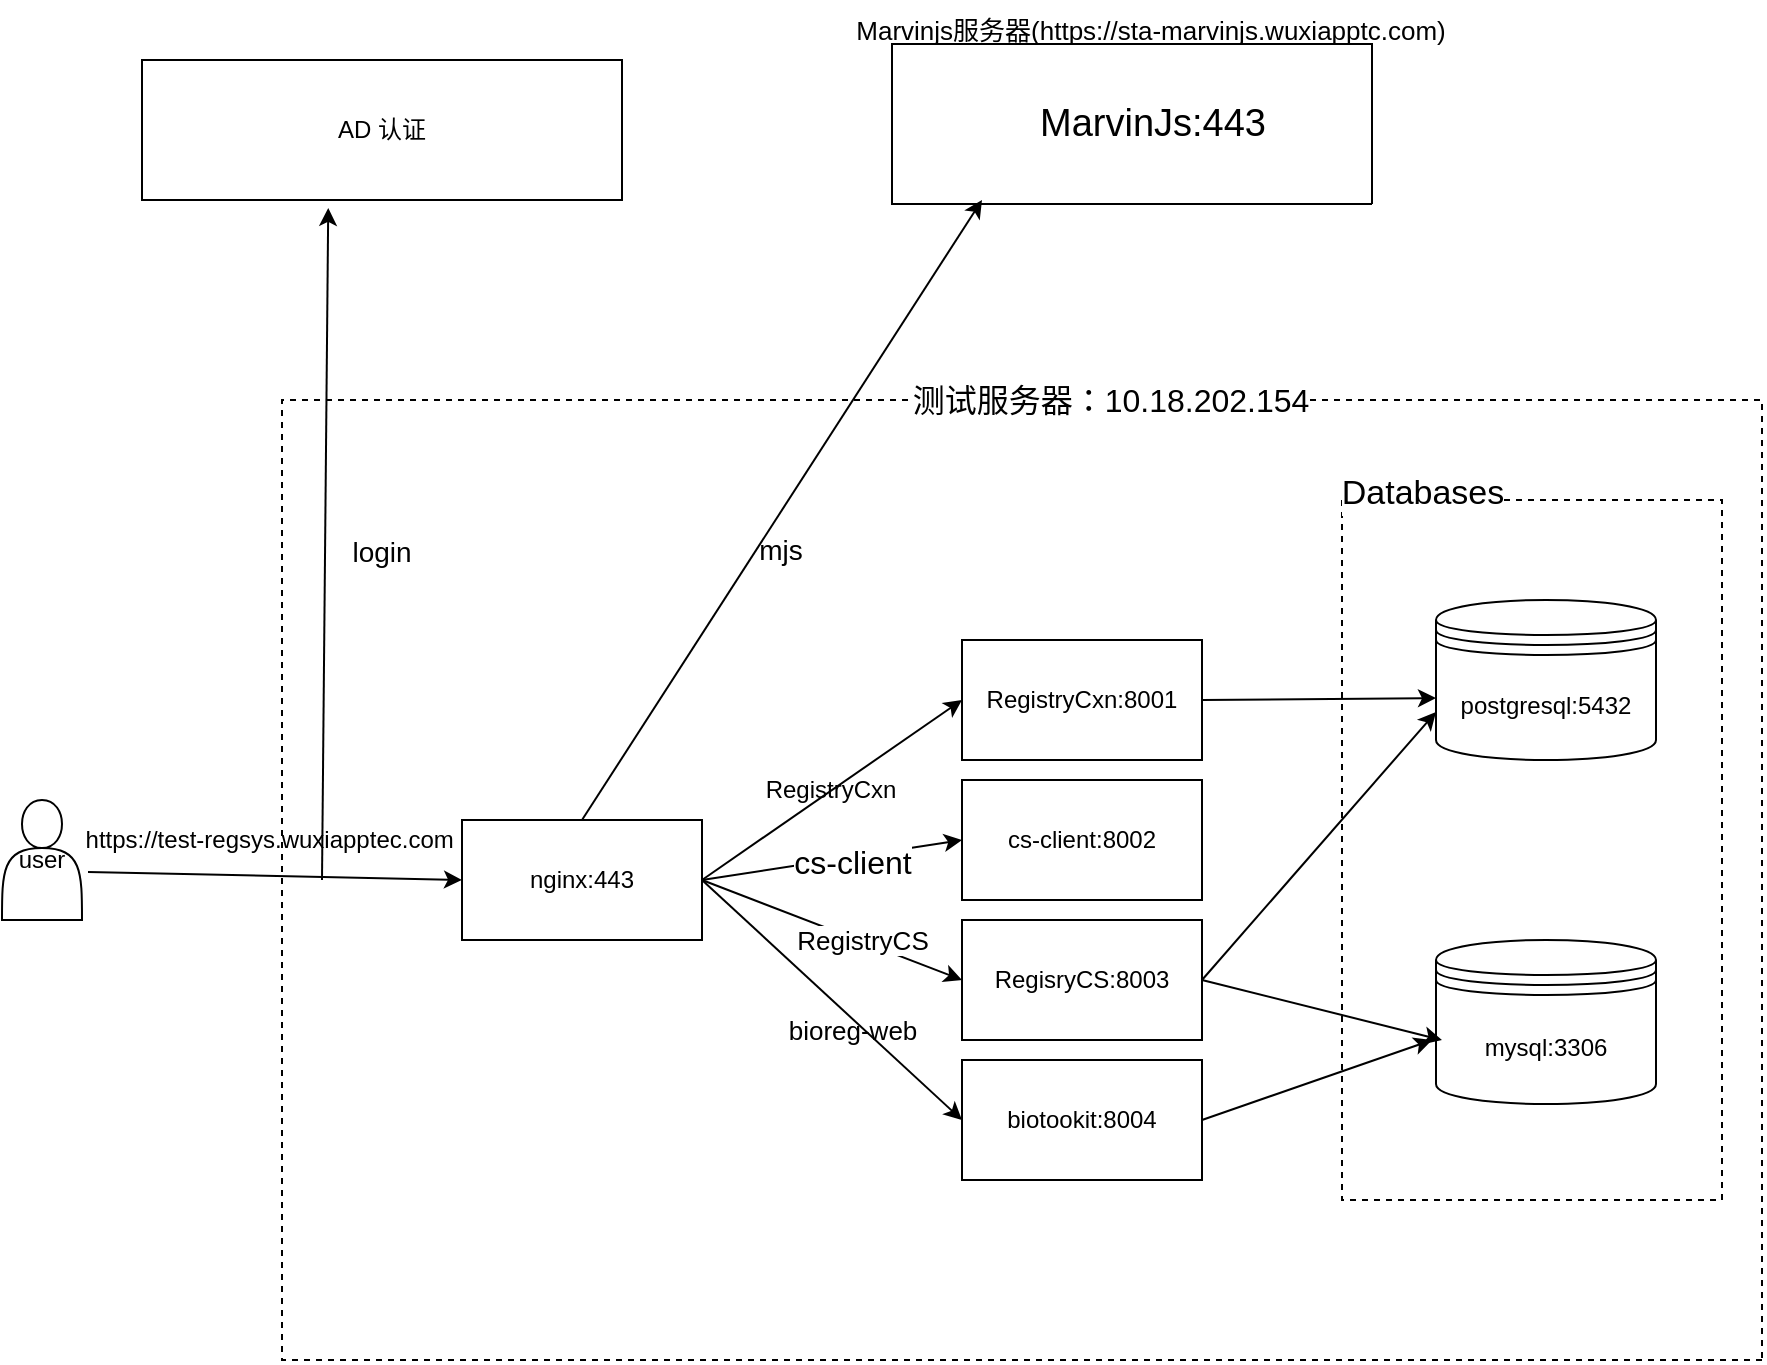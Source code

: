 <mxfile version="26.0.6">
  <diagram id="prtHgNgQTEPvFCAcTncT" name="Page-1">
    <mxGraphModel dx="1321" dy="784" grid="1" gridSize="10" guides="1" tooltips="1" connect="1" arrows="1" fold="1" page="1" pageScale="1" pageWidth="827" pageHeight="1169" math="0" shadow="0">
      <root>
        <mxCell id="0" />
        <mxCell id="1" parent="0" />
        <mxCell id="L4A3wVSRyTddzCOH3VTf-1" value="user" style="shape=actor;whiteSpace=wrap;html=1;" vertex="1" parent="1">
          <mxGeometry y="400" width="40" height="60" as="geometry" />
        </mxCell>
        <mxCell id="L4A3wVSRyTddzCOH3VTf-12" style="rounded=0;orthogonalLoop=1;jettySize=auto;html=1;entryX=0;entryY=0.5;entryDx=0;entryDy=0;" edge="1" parent="1" target="L4A3wVSRyTddzCOH3VTf-11">
          <mxGeometry relative="1" as="geometry">
            <mxPoint x="350" y="440" as="sourcePoint" />
          </mxGeometry>
        </mxCell>
        <mxCell id="L4A3wVSRyTddzCOH3VTf-13" value="&lt;font style=&quot;font-size: 16px;&quot;&gt;cs-client&lt;/font&gt;" style="edgeLabel;html=1;align=center;verticalAlign=middle;resizable=0;points=[];" vertex="1" connectable="0" parent="L4A3wVSRyTddzCOH3VTf-12">
          <mxGeometry x="-0.033" relative="1" as="geometry">
            <mxPoint x="12" as="offset" />
          </mxGeometry>
        </mxCell>
        <mxCell id="L4A3wVSRyTddzCOH3VTf-2" value="nginx:443" style="rounded=0;whiteSpace=wrap;html=1;" vertex="1" parent="1">
          <mxGeometry x="230" y="410" width="120" height="60" as="geometry" />
        </mxCell>
        <mxCell id="L4A3wVSRyTddzCOH3VTf-4" value="" style="endArrow=classic;html=1;rounded=0;entryX=0;entryY=0.5;entryDx=0;entryDy=0;exitX=1.075;exitY=0.6;exitDx=0;exitDy=0;exitPerimeter=0;" edge="1" parent="1" source="L4A3wVSRyTddzCOH3VTf-1" target="L4A3wVSRyTddzCOH3VTf-2">
          <mxGeometry width="50" height="50" relative="1" as="geometry">
            <mxPoint x="40" y="445" as="sourcePoint" />
            <mxPoint x="440" y="380" as="targetPoint" />
          </mxGeometry>
        </mxCell>
        <mxCell id="L4A3wVSRyTddzCOH3VTf-5" value="&lt;font style=&quot;font-size: 12px;&quot;&gt;&amp;nbsp; https://test-regsys.wuxiapptec.com&lt;/font&gt;" style="edgeLabel;html=1;align=center;verticalAlign=middle;resizable=0;points=[];" vertex="1" connectable="0" parent="L4A3wVSRyTddzCOH3VTf-4">
          <mxGeometry x="-0.411" y="3" relative="1" as="geometry">
            <mxPoint x="32" y="-14" as="offset" />
          </mxGeometry>
        </mxCell>
        <mxCell id="L4A3wVSRyTddzCOH3VTf-6" value="" style="endArrow=none;dashed=1;html=1;rounded=0;" edge="1" parent="1">
          <mxGeometry width="50" height="50" relative="1" as="geometry">
            <mxPoint x="880" y="680" as="sourcePoint" />
            <mxPoint x="880" y="680" as="targetPoint" />
            <Array as="points">
              <mxPoint x="140" y="680" />
              <mxPoint x="140" y="200" />
              <mxPoint x="880" y="200" />
            </Array>
          </mxGeometry>
        </mxCell>
        <mxCell id="L4A3wVSRyTddzCOH3VTf-7" value="&lt;font style=&quot;font-size: 16px;&quot;&gt;测试服务器：10.18.202.154&lt;/font&gt;" style="edgeLabel;html=1;align=center;verticalAlign=middle;resizable=0;points=[];" vertex="1" connectable="0" parent="L4A3wVSRyTddzCOH3VTf-6">
          <mxGeometry x="0.306" relative="1" as="geometry">
            <mxPoint x="40" as="offset" />
          </mxGeometry>
        </mxCell>
        <mxCell id="L4A3wVSRyTddzCOH3VTf-8" value="" style="endArrow=classic;html=1;rounded=0;exitX=1;exitY=0.5;exitDx=0;exitDy=0;entryX=0;entryY=0.5;entryDx=0;entryDy=0;" edge="1" parent="1" source="L4A3wVSRyTddzCOH3VTf-2" target="L4A3wVSRyTddzCOH3VTf-10">
          <mxGeometry width="50" height="50" relative="1" as="geometry">
            <mxPoint x="390" y="430" as="sourcePoint" />
            <mxPoint x="480" y="330" as="targetPoint" />
          </mxGeometry>
        </mxCell>
        <mxCell id="L4A3wVSRyTddzCOH3VTf-9" value="RegistryCxn" style="text;html=1;align=center;verticalAlign=middle;resizable=0;points=[];autosize=1;strokeColor=none;fillColor=none;" vertex="1" parent="1">
          <mxGeometry x="369" y="380" width="90" height="30" as="geometry" />
        </mxCell>
        <mxCell id="L4A3wVSRyTddzCOH3VTf-10" value="RegistryCxn:8001" style="rounded=0;whiteSpace=wrap;html=1;" vertex="1" parent="1">
          <mxGeometry x="480" y="320" width="120" height="60" as="geometry" />
        </mxCell>
        <mxCell id="L4A3wVSRyTddzCOH3VTf-11" value="cs-client:8002" style="rounded=0;whiteSpace=wrap;html=1;" vertex="1" parent="1">
          <mxGeometry x="480" y="390" width="120" height="60" as="geometry" />
        </mxCell>
        <mxCell id="L4A3wVSRyTddzCOH3VTf-14" value="&lt;font style=&quot;font-size: 13px;&quot;&gt;RegistryCS&lt;/font&gt;" style="edgeStyle=none;orthogonalLoop=1;jettySize=auto;html=1;rounded=0;entryX=0;entryY=0.5;entryDx=0;entryDy=0;exitX=1;exitY=0.5;exitDx=0;exitDy=0;" edge="1" parent="1" source="L4A3wVSRyTddzCOH3VTf-2" target="L4A3wVSRyTddzCOH3VTf-15">
          <mxGeometry x="0.227" y="1" width="80" relative="1" as="geometry">
            <mxPoint x="345" y="460" as="sourcePoint" />
            <mxPoint x="425" y="460" as="targetPoint" />
            <Array as="points" />
            <mxPoint as="offset" />
          </mxGeometry>
        </mxCell>
        <mxCell id="L4A3wVSRyTddzCOH3VTf-15" value="RegisryCS:8003" style="rounded=0;whiteSpace=wrap;html=1;" vertex="1" parent="1">
          <mxGeometry x="480" y="460" width="120" height="60" as="geometry" />
        </mxCell>
        <mxCell id="L4A3wVSRyTddzCOH3VTf-18" value="" style="endArrow=classic;html=1;rounded=0;entryX=0;entryY=0.5;entryDx=0;entryDy=0;" edge="1" parent="1" target="L4A3wVSRyTddzCOH3VTf-21">
          <mxGeometry width="50" height="50" relative="1" as="geometry">
            <mxPoint x="350" y="440" as="sourcePoint" />
            <mxPoint x="480" y="600" as="targetPoint" />
          </mxGeometry>
        </mxCell>
        <mxCell id="L4A3wVSRyTddzCOH3VTf-20" value="&lt;font style=&quot;font-size: 13px;&quot;&gt;bioreg-web&lt;/font&gt;" style="text;html=1;align=center;verticalAlign=middle;resizable=0;points=[];autosize=1;strokeColor=none;fillColor=none;rotation=0;" vertex="1" parent="1">
          <mxGeometry x="380" y="500" width="90" height="30" as="geometry" />
        </mxCell>
        <mxCell id="L4A3wVSRyTddzCOH3VTf-21" value="biotookit:8004" style="rounded=0;whiteSpace=wrap;html=1;" vertex="1" parent="1">
          <mxGeometry x="480" y="530" width="120" height="60" as="geometry" />
        </mxCell>
        <mxCell id="L4A3wVSRyTddzCOH3VTf-22" value="postgresql:5432" style="shape=datastore;whiteSpace=wrap;html=1;" vertex="1" parent="1">
          <mxGeometry x="717" y="300" width="110" height="80" as="geometry" />
        </mxCell>
        <mxCell id="L4A3wVSRyTddzCOH3VTf-23" value="mysql:3306" style="shape=datastore;whiteSpace=wrap;html=1;" vertex="1" parent="1">
          <mxGeometry x="717" y="470" width="110" height="82" as="geometry" />
        </mxCell>
        <mxCell id="L4A3wVSRyTddzCOH3VTf-25" value="" style="endArrow=none;dashed=1;html=1;rounded=0;" edge="1" parent="1">
          <mxGeometry width="50" height="50" relative="1" as="geometry">
            <mxPoint x="860" y="600" as="sourcePoint" />
            <mxPoint x="860" y="600" as="targetPoint" />
            <Array as="points">
              <mxPoint x="860" y="250" />
              <mxPoint x="670" y="250" />
              <mxPoint x="670" y="600" />
            </Array>
          </mxGeometry>
        </mxCell>
        <mxCell id="L4A3wVSRyTddzCOH3VTf-26" value="&lt;font style=&quot;font-size: 17px;&quot;&gt;Databases&lt;/font&gt;" style="edgeLabel;html=1;align=center;verticalAlign=middle;resizable=0;points=[];" vertex="1" connectable="0" parent="L4A3wVSRyTddzCOH3VTf-25">
          <mxGeometry x="-0.039" y="-3" relative="1" as="geometry">
            <mxPoint x="19" as="offset" />
          </mxGeometry>
        </mxCell>
        <mxCell id="L4A3wVSRyTddzCOH3VTf-28" value="" style="endArrow=classic;html=1;rounded=0;entryX=0;entryY=0.613;entryDx=0;entryDy=0;entryPerimeter=0;exitX=1;exitY=0.5;exitDx=0;exitDy=0;" edge="1" parent="1" source="L4A3wVSRyTddzCOH3VTf-10" target="L4A3wVSRyTddzCOH3VTf-22">
          <mxGeometry width="50" height="50" relative="1" as="geometry">
            <mxPoint x="390" y="430" as="sourcePoint" />
            <mxPoint x="440" y="380" as="targetPoint" />
          </mxGeometry>
        </mxCell>
        <mxCell id="L4A3wVSRyTddzCOH3VTf-29" value="" style="endArrow=classic;html=1;rounded=0;entryX=0.027;entryY=0.61;entryDx=0;entryDy=0;entryPerimeter=0;exitX=1;exitY=0.5;exitDx=0;exitDy=0;" edge="1" parent="1" source="L4A3wVSRyTddzCOH3VTf-15" target="L4A3wVSRyTddzCOH3VTf-23">
          <mxGeometry width="50" height="50" relative="1" as="geometry">
            <mxPoint x="390" y="430" as="sourcePoint" />
            <mxPoint x="440" y="380" as="targetPoint" />
          </mxGeometry>
        </mxCell>
        <mxCell id="L4A3wVSRyTddzCOH3VTf-30" value="" style="endArrow=classic;html=1;rounded=0;entryX=0;entryY=0.7;entryDx=0;entryDy=0;" edge="1" parent="1" target="L4A3wVSRyTddzCOH3VTf-22">
          <mxGeometry width="50" height="50" relative="1" as="geometry">
            <mxPoint x="600" y="490" as="sourcePoint" />
            <mxPoint x="440" y="380" as="targetPoint" />
            <Array as="points" />
          </mxGeometry>
        </mxCell>
        <mxCell id="L4A3wVSRyTddzCOH3VTf-31" style="rounded=0;orthogonalLoop=1;jettySize=auto;html=1;exitX=1;exitY=0.5;exitDx=0;exitDy=0;entryX=-0.018;entryY=0.61;entryDx=0;entryDy=0;entryPerimeter=0;" edge="1" parent="1" source="L4A3wVSRyTddzCOH3VTf-21" target="L4A3wVSRyTddzCOH3VTf-23">
          <mxGeometry relative="1" as="geometry" />
        </mxCell>
        <mxCell id="L4A3wVSRyTddzCOH3VTf-33" value="&lt;font style=&quot;font-size: 13px;&quot;&gt;Marvinjs服务器(https://sta-marvinjs.wuxiapptc.com)&lt;/font&gt;" style="text;html=1;align=center;verticalAlign=middle;resizable=0;points=[];autosize=1;strokeColor=none;fillColor=none;" vertex="1" parent="1">
          <mxGeometry x="414" width="320" height="30" as="geometry" />
        </mxCell>
        <mxCell id="L4A3wVSRyTddzCOH3VTf-34" value="" style="endArrow=none;html=1;rounded=0;" edge="1" parent="1">
          <mxGeometry width="50" height="50" relative="1" as="geometry">
            <mxPoint x="685" y="102" as="sourcePoint" />
            <mxPoint x="685" y="102" as="targetPoint" />
            <Array as="points">
              <mxPoint x="445" y="102" />
              <mxPoint x="445" y="22" />
              <mxPoint x="685" y="22" />
            </Array>
          </mxGeometry>
        </mxCell>
        <mxCell id="L4A3wVSRyTddzCOH3VTf-35" value="&lt;font style=&quot;font-size: 19px;&quot;&gt;MarvinJs:443&lt;/font&gt;" style="text;html=1;align=center;verticalAlign=middle;resizable=0;points=[];autosize=1;strokeColor=none;fillColor=none;" vertex="1" parent="1">
          <mxGeometry x="505" y="42" width="140" height="40" as="geometry" />
        </mxCell>
        <mxCell id="L4A3wVSRyTddzCOH3VTf-36" value="" style="endArrow=classic;html=1;rounded=0;exitX=0.5;exitY=0;exitDx=0;exitDy=0;" edge="1" parent="1" source="L4A3wVSRyTddzCOH3VTf-2">
          <mxGeometry width="50" height="50" relative="1" as="geometry">
            <mxPoint x="390" y="430" as="sourcePoint" />
            <mxPoint x="490" y="100" as="targetPoint" />
          </mxGeometry>
        </mxCell>
        <mxCell id="L4A3wVSRyTddzCOH3VTf-38" value="" style="endArrow=classic;html=1;rounded=0;entryX=0.388;entryY=1.057;entryDx=0;entryDy=0;entryPerimeter=0;" edge="1" parent="1" target="L4A3wVSRyTddzCOH3VTf-39">
          <mxGeometry width="50" height="50" relative="1" as="geometry">
            <mxPoint x="160" y="440" as="sourcePoint" />
            <mxPoint x="160" y="170" as="targetPoint" />
          </mxGeometry>
        </mxCell>
        <mxCell id="L4A3wVSRyTddzCOH3VTf-39" value="AD 认证" style="rounded=0;whiteSpace=wrap;html=1;" vertex="1" parent="1">
          <mxGeometry x="70" y="30" width="240" height="70" as="geometry" />
        </mxCell>
        <mxCell id="L4A3wVSRyTddzCOH3VTf-40" value="login" style="text;align=center;verticalAlign=middle;resizable=0;points=[];autosize=1;strokeColor=none;fillColor=none;fontSize=14;" vertex="1" parent="1">
          <mxGeometry x="165" y="260" width="50" height="30" as="geometry" />
        </mxCell>
        <mxCell id="L4A3wVSRyTddzCOH3VTf-41" value="mjs" style="text;html=1;align=center;verticalAlign=middle;resizable=0;points=[];autosize=1;strokeColor=none;fillColor=none;fontSize=14;" vertex="1" parent="1">
          <mxGeometry x="364" y="260" width="50" height="30" as="geometry" />
        </mxCell>
      </root>
    </mxGraphModel>
  </diagram>
</mxfile>
